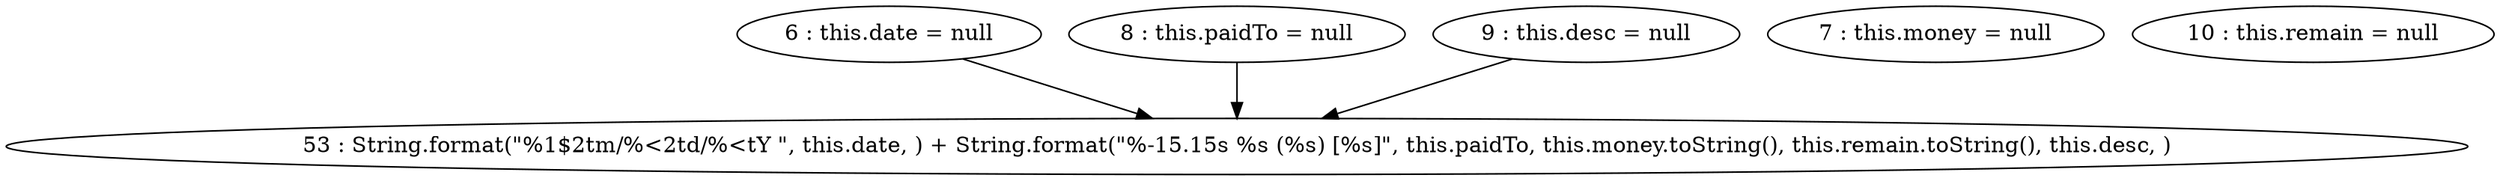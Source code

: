 digraph G {
"6 : this.date = null"
"6 : this.date = null" -> "53 : String.format(\"%1$2tm/%<2td/%<tY \", this.date, ) + String.format(\"%-15.15s %s (%s) [%s]\", this.paidTo, this.money.toString(), this.remain.toString(), this.desc, )"
"7 : this.money = null"
"8 : this.paidTo = null"
"8 : this.paidTo = null" -> "53 : String.format(\"%1$2tm/%<2td/%<tY \", this.date, ) + String.format(\"%-15.15s %s (%s) [%s]\", this.paidTo, this.money.toString(), this.remain.toString(), this.desc, )"
"9 : this.desc = null"
"9 : this.desc = null" -> "53 : String.format(\"%1$2tm/%<2td/%<tY \", this.date, ) + String.format(\"%-15.15s %s (%s) [%s]\", this.paidTo, this.money.toString(), this.remain.toString(), this.desc, )"
"10 : this.remain = null"
"53 : String.format(\"%1$2tm/%<2td/%<tY \", this.date, ) + String.format(\"%-15.15s %s (%s) [%s]\", this.paidTo, this.money.toString(), this.remain.toString(), this.desc, )"
}